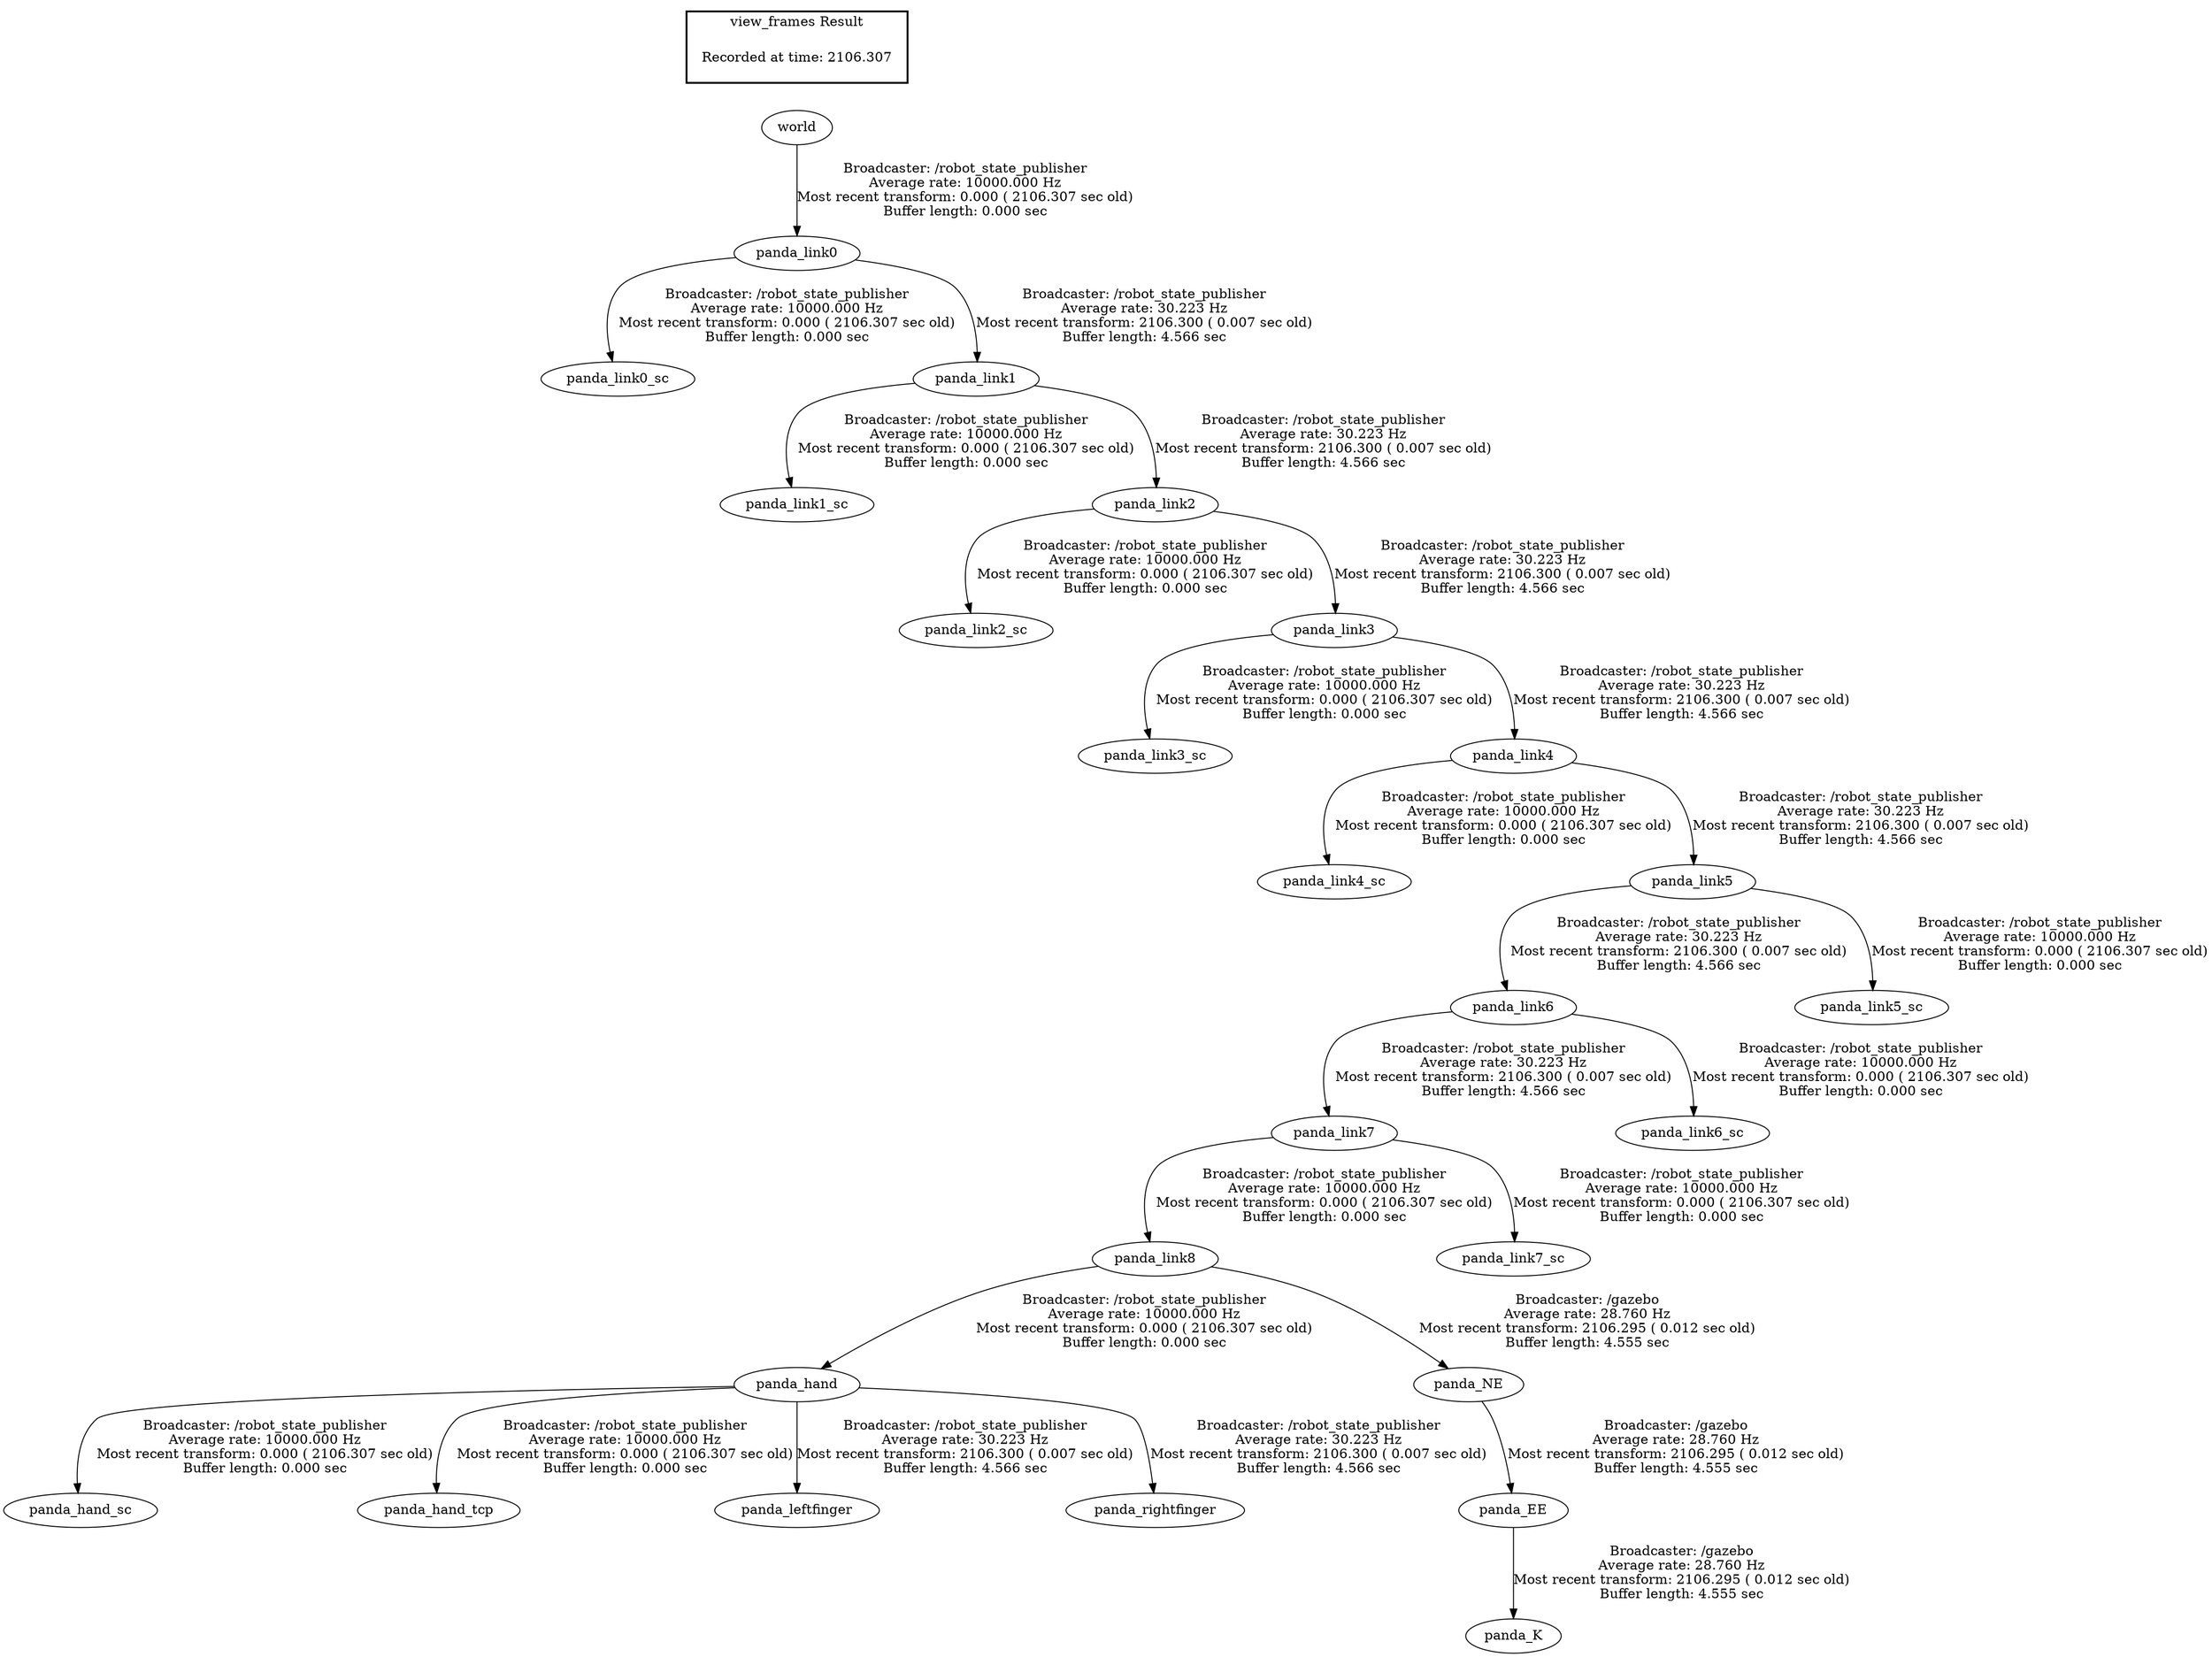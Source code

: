 digraph G {
"world" -> "panda_link0"[label="Broadcaster: /robot_state_publisher\nAverage rate: 10000.000 Hz\nMost recent transform: 0.000 ( 2106.307 sec old)\nBuffer length: 0.000 sec\n"];
"panda_link8" -> "panda_hand"[label="Broadcaster: /robot_state_publisher\nAverage rate: 10000.000 Hz\nMost recent transform: 0.000 ( 2106.307 sec old)\nBuffer length: 0.000 sec\n"];
"panda_link7" -> "panda_link8"[label="Broadcaster: /robot_state_publisher\nAverage rate: 10000.000 Hz\nMost recent transform: 0.000 ( 2106.307 sec old)\nBuffer length: 0.000 sec\n"];
"panda_hand" -> "panda_hand_sc"[label="Broadcaster: /robot_state_publisher\nAverage rate: 10000.000 Hz\nMost recent transform: 0.000 ( 2106.307 sec old)\nBuffer length: 0.000 sec\n"];
"panda_hand" -> "panda_hand_tcp"[label="Broadcaster: /robot_state_publisher\nAverage rate: 10000.000 Hz\nMost recent transform: 0.000 ( 2106.307 sec old)\nBuffer length: 0.000 sec\n"];
"panda_link6" -> "panda_link7"[label="Broadcaster: /robot_state_publisher\nAverage rate: 30.223 Hz\nMost recent transform: 2106.300 ( 0.007 sec old)\nBuffer length: 4.566 sec\n"];
"panda_link0" -> "panda_link0_sc"[label="Broadcaster: /robot_state_publisher\nAverage rate: 10000.000 Hz\nMost recent transform: 0.000 ( 2106.307 sec old)\nBuffer length: 0.000 sec\n"];
"panda_link1" -> "panda_link1_sc"[label="Broadcaster: /robot_state_publisher\nAverage rate: 10000.000 Hz\nMost recent transform: 0.000 ( 2106.307 sec old)\nBuffer length: 0.000 sec\n"];
"panda_link0" -> "panda_link1"[label="Broadcaster: /robot_state_publisher\nAverage rate: 30.223 Hz\nMost recent transform: 2106.300 ( 0.007 sec old)\nBuffer length: 4.566 sec\n"];
"panda_link2" -> "panda_link2_sc"[label="Broadcaster: /robot_state_publisher\nAverage rate: 10000.000 Hz\nMost recent transform: 0.000 ( 2106.307 sec old)\nBuffer length: 0.000 sec\n"];
"panda_link1" -> "panda_link2"[label="Broadcaster: /robot_state_publisher\nAverage rate: 30.223 Hz\nMost recent transform: 2106.300 ( 0.007 sec old)\nBuffer length: 4.566 sec\n"];
"panda_link3" -> "panda_link3_sc"[label="Broadcaster: /robot_state_publisher\nAverage rate: 10000.000 Hz\nMost recent transform: 0.000 ( 2106.307 sec old)\nBuffer length: 0.000 sec\n"];
"panda_link2" -> "panda_link3"[label="Broadcaster: /robot_state_publisher\nAverage rate: 30.223 Hz\nMost recent transform: 2106.300 ( 0.007 sec old)\nBuffer length: 4.566 sec\n"];
"panda_link4" -> "panda_link4_sc"[label="Broadcaster: /robot_state_publisher\nAverage rate: 10000.000 Hz\nMost recent transform: 0.000 ( 2106.307 sec old)\nBuffer length: 0.000 sec\n"];
"panda_link3" -> "panda_link4"[label="Broadcaster: /robot_state_publisher\nAverage rate: 30.223 Hz\nMost recent transform: 2106.300 ( 0.007 sec old)\nBuffer length: 4.566 sec\n"];
"panda_link5" -> "panda_link5_sc"[label="Broadcaster: /robot_state_publisher\nAverage rate: 10000.000 Hz\nMost recent transform: 0.000 ( 2106.307 sec old)\nBuffer length: 0.000 sec\n"];
"panda_link4" -> "panda_link5"[label="Broadcaster: /robot_state_publisher\nAverage rate: 30.223 Hz\nMost recent transform: 2106.300 ( 0.007 sec old)\nBuffer length: 4.566 sec\n"];
"panda_link6" -> "panda_link6_sc"[label="Broadcaster: /robot_state_publisher\nAverage rate: 10000.000 Hz\nMost recent transform: 0.000 ( 2106.307 sec old)\nBuffer length: 0.000 sec\n"];
"panda_link5" -> "panda_link6"[label="Broadcaster: /robot_state_publisher\nAverage rate: 30.223 Hz\nMost recent transform: 2106.300 ( 0.007 sec old)\nBuffer length: 4.566 sec\n"];
"panda_link7" -> "panda_link7_sc"[label="Broadcaster: /robot_state_publisher\nAverage rate: 10000.000 Hz\nMost recent transform: 0.000 ( 2106.307 sec old)\nBuffer length: 0.000 sec\n"];
"panda_link8" -> "panda_NE"[label="Broadcaster: /gazebo\nAverage rate: 28.760 Hz\nMost recent transform: 2106.295 ( 0.012 sec old)\nBuffer length: 4.555 sec\n"];
"panda_NE" -> "panda_EE"[label="Broadcaster: /gazebo\nAverage rate: 28.760 Hz\nMost recent transform: 2106.295 ( 0.012 sec old)\nBuffer length: 4.555 sec\n"];
"panda_EE" -> "panda_K"[label="Broadcaster: /gazebo\nAverage rate: 28.760 Hz\nMost recent transform: 2106.295 ( 0.012 sec old)\nBuffer length: 4.555 sec\n"];
"panda_hand" -> "panda_leftfinger"[label="Broadcaster: /robot_state_publisher\nAverage rate: 30.223 Hz\nMost recent transform: 2106.300 ( 0.007 sec old)\nBuffer length: 4.566 sec\n"];
"panda_hand" -> "panda_rightfinger"[label="Broadcaster: /robot_state_publisher\nAverage rate: 30.223 Hz\nMost recent transform: 2106.300 ( 0.007 sec old)\nBuffer length: 4.566 sec\n"];
edge [style=invis];
 subgraph cluster_legend { style=bold; color=black; label ="view_frames Result";
"Recorded at time: 2106.307"[ shape=plaintext ] ;
 }->"world";
}